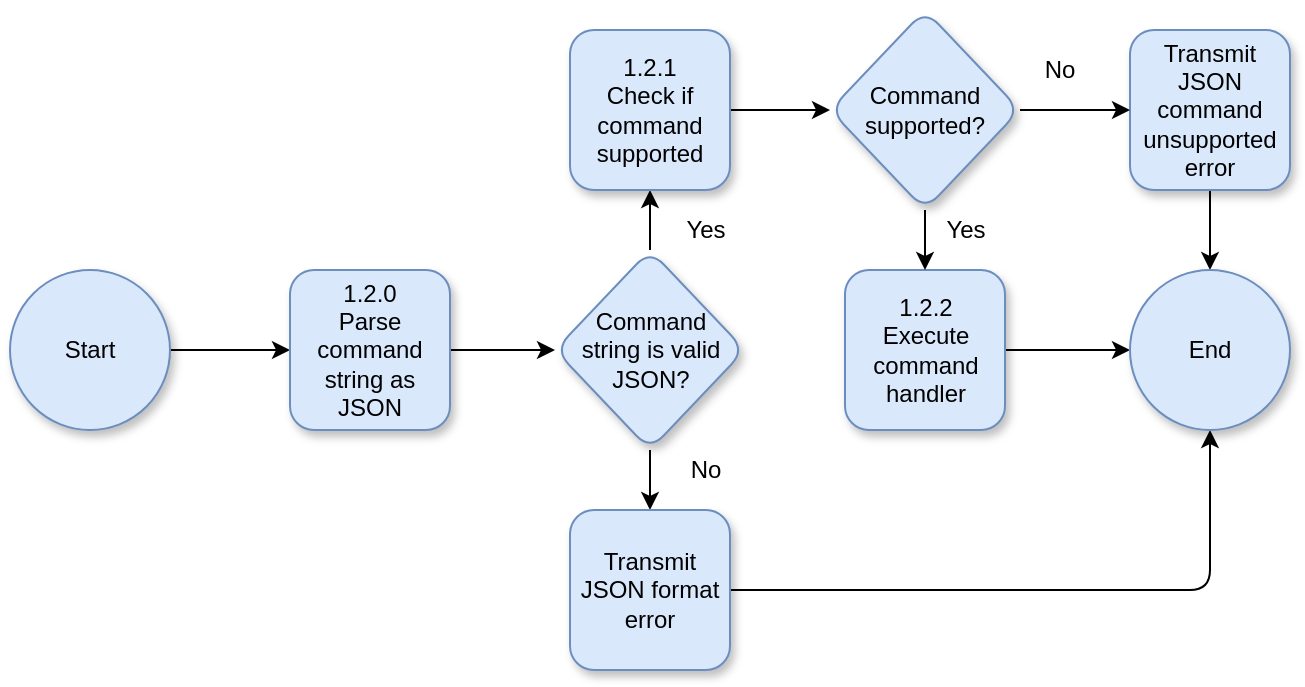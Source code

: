 <mxfile version="14.4.2" type="device"><diagram id="TaiVjYKqMcgqQUSz1BM8" name="Page-1"><mxGraphModel dx="1832" dy="998" grid="1" gridSize="10" guides="1" tooltips="1" connect="1" arrows="1" fold="1" page="1" pageScale="1" pageWidth="850" pageHeight="1100" math="0" shadow="0"><root><mxCell id="0"/><mxCell id="1" parent="0"/><mxCell id="G-ibhT7LpWeLNpnlI2-y-37" style="edgeStyle=orthogonalEdgeStyle;rounded=0;orthogonalLoop=1;jettySize=auto;html=1;exitX=1;exitY=0.5;exitDx=0;exitDy=0;entryX=0;entryY=0.5;entryDx=0;entryDy=0;" edge="1" parent="1" source="G-ibhT7LpWeLNpnlI2-y-1" target="G-ibhT7LpWeLNpnlI2-y-2"><mxGeometry relative="1" as="geometry"/></mxCell><mxCell id="G-ibhT7LpWeLNpnlI2-y-1" value="Start" style="ellipse;whiteSpace=wrap;html=1;aspect=fixed;fillColor=#dae8fc;strokeColor=#6c8ebf;shadow=1;" vertex="1" parent="1"><mxGeometry x="-360" y="640" width="80" height="80" as="geometry"/></mxCell><mxCell id="G-ibhT7LpWeLNpnlI2-y-38" style="edgeStyle=orthogonalEdgeStyle;rounded=0;orthogonalLoop=1;jettySize=auto;html=1;exitX=1;exitY=0.5;exitDx=0;exitDy=0;entryX=0;entryY=0.5;entryDx=0;entryDy=0;" edge="1" parent="1" source="G-ibhT7LpWeLNpnlI2-y-2" target="G-ibhT7LpWeLNpnlI2-y-6"><mxGeometry relative="1" as="geometry"/></mxCell><mxCell id="G-ibhT7LpWeLNpnlI2-y-2" value="1.2.0&lt;br&gt;Parse command string as JSON" style="whiteSpace=wrap;html=1;aspect=fixed;shadow=1;fillColor=#dae8fc;strokeColor=#6c8ebf;rounded=1;" vertex="1" parent="1"><mxGeometry x="-220" y="640" width="80" height="80" as="geometry"/></mxCell><mxCell id="G-ibhT7LpWeLNpnlI2-y-29" style="edgeStyle=orthogonalEdgeStyle;rounded=0;orthogonalLoop=1;jettySize=auto;html=1;exitX=0.5;exitY=1;exitDx=0;exitDy=0;entryX=0.5;entryY=0;entryDx=0;entryDy=0;" edge="1" parent="1" source="G-ibhT7LpWeLNpnlI2-y-6" target="G-ibhT7LpWeLNpnlI2-y-17"><mxGeometry relative="1" as="geometry"/></mxCell><mxCell id="G-ibhT7LpWeLNpnlI2-y-30" style="edgeStyle=orthogonalEdgeStyle;rounded=0;orthogonalLoop=1;jettySize=auto;html=1;" edge="1" parent="1" source="G-ibhT7LpWeLNpnlI2-y-6" target="G-ibhT7LpWeLNpnlI2-y-9"><mxGeometry relative="1" as="geometry"/></mxCell><mxCell id="G-ibhT7LpWeLNpnlI2-y-6" value="&lt;font style=&quot;font-size: 12px&quot;&gt;Command &lt;br&gt;string is valid JSON?&lt;/font&gt;" style="rhombus;whiteSpace=wrap;html=1;rounded=1;shadow=1;strokeColor=#6c8ebf;fillColor=#dae8fc;" vertex="1" parent="1"><mxGeometry x="-87.5" y="630" width="95" height="100" as="geometry"/></mxCell><mxCell id="G-ibhT7LpWeLNpnlI2-y-31" style="edgeStyle=orthogonalEdgeStyle;rounded=0;orthogonalLoop=1;jettySize=auto;html=1;exitX=1;exitY=0.5;exitDx=0;exitDy=0;entryX=0;entryY=0.5;entryDx=0;entryDy=0;" edge="1" parent="1" source="G-ibhT7LpWeLNpnlI2-y-9" target="G-ibhT7LpWeLNpnlI2-y-15"><mxGeometry relative="1" as="geometry"/></mxCell><mxCell id="G-ibhT7LpWeLNpnlI2-y-9" value="1.2.1 &lt;br&gt;Check if command supported" style="whiteSpace=wrap;html=1;aspect=fixed;rounded=1;shadow=1;fillColor=#dae8fc;strokeColor=#6c8ebf;" vertex="1" parent="1"><mxGeometry x="-80" y="520" width="80" height="80" as="geometry"/></mxCell><mxCell id="G-ibhT7LpWeLNpnlI2-y-34" style="edgeStyle=orthogonalEdgeStyle;rounded=0;orthogonalLoop=1;jettySize=auto;html=1;exitX=1;exitY=0.5;exitDx=0;exitDy=0;entryX=0;entryY=0.5;entryDx=0;entryDy=0;" edge="1" parent="1" source="G-ibhT7LpWeLNpnlI2-y-13" target="G-ibhT7LpWeLNpnlI2-y-24"><mxGeometry relative="1" as="geometry"/></mxCell><mxCell id="G-ibhT7LpWeLNpnlI2-y-13" value="1.2.2&lt;br&gt;Execute command handler" style="whiteSpace=wrap;html=1;aspect=fixed;rounded=1;shadow=1;fillColor=#dae8fc;strokeColor=#6c8ebf;" vertex="1" parent="1"><mxGeometry x="57.5" y="640" width="80" height="80" as="geometry"/></mxCell><mxCell id="G-ibhT7LpWeLNpnlI2-y-36" style="edgeStyle=orthogonalEdgeStyle;rounded=1;orthogonalLoop=1;jettySize=auto;html=1;exitX=1;exitY=0.5;exitDx=0;exitDy=0;entryX=0.5;entryY=1;entryDx=0;entryDy=0;" edge="1" parent="1" source="G-ibhT7LpWeLNpnlI2-y-17" target="G-ibhT7LpWeLNpnlI2-y-24"><mxGeometry relative="1" as="geometry"><mxPoint x="170" y="800" as="targetPoint"/></mxGeometry></mxCell><mxCell id="G-ibhT7LpWeLNpnlI2-y-17" value="Transmit JSON format error" style="whiteSpace=wrap;html=1;aspect=fixed;rounded=1;shadow=1;fillColor=#dae8fc;strokeColor=#6c8ebf;" vertex="1" parent="1"><mxGeometry x="-80" y="760" width="80" height="80" as="geometry"/></mxCell><mxCell id="G-ibhT7LpWeLNpnlI2-y-35" style="edgeStyle=orthogonalEdgeStyle;rounded=0;orthogonalLoop=1;jettySize=auto;html=1;exitX=0.5;exitY=1;exitDx=0;exitDy=0;entryX=0.5;entryY=0;entryDx=0;entryDy=0;" edge="1" parent="1" source="G-ibhT7LpWeLNpnlI2-y-19" target="G-ibhT7LpWeLNpnlI2-y-24"><mxGeometry relative="1" as="geometry"/></mxCell><mxCell id="G-ibhT7LpWeLNpnlI2-y-19" value="Transmit JSON command unsupported error" style="whiteSpace=wrap;html=1;aspect=fixed;rounded=1;shadow=1;fillColor=#dae8fc;strokeColor=#6c8ebf;" vertex="1" parent="1"><mxGeometry x="200" y="520" width="80" height="80" as="geometry"/></mxCell><mxCell id="G-ibhT7LpWeLNpnlI2-y-24" value="End" style="ellipse;whiteSpace=wrap;html=1;aspect=fixed;fillColor=#dae8fc;strokeColor=#6c8ebf;shadow=1;" vertex="1" parent="1"><mxGeometry x="200" y="640" width="80" height="80" as="geometry"/></mxCell><mxCell id="G-ibhT7LpWeLNpnlI2-y-32" style="edgeStyle=orthogonalEdgeStyle;rounded=0;orthogonalLoop=1;jettySize=auto;html=1;exitX=1;exitY=0.5;exitDx=0;exitDy=0;entryX=0;entryY=0.5;entryDx=0;entryDy=0;" edge="1" parent="1" source="G-ibhT7LpWeLNpnlI2-y-15" target="G-ibhT7LpWeLNpnlI2-y-19"><mxGeometry relative="1" as="geometry"/></mxCell><mxCell id="G-ibhT7LpWeLNpnlI2-y-33" style="edgeStyle=orthogonalEdgeStyle;rounded=0;orthogonalLoop=1;jettySize=auto;html=1;exitX=0.5;exitY=1;exitDx=0;exitDy=0;entryX=0.5;entryY=0;entryDx=0;entryDy=0;" edge="1" parent="1" source="G-ibhT7LpWeLNpnlI2-y-15" target="G-ibhT7LpWeLNpnlI2-y-13"><mxGeometry relative="1" as="geometry"/></mxCell><mxCell id="G-ibhT7LpWeLNpnlI2-y-15" value="Command supported?" style="rhombus;whiteSpace=wrap;html=1;rounded=1;shadow=1;strokeColor=#6c8ebf;fillColor=#dae8fc;" vertex="1" parent="1"><mxGeometry x="50" y="510" width="95" height="100" as="geometry"/></mxCell><mxCell id="G-ibhT7LpWeLNpnlI2-y-39" value="Yes" style="text;html=1;strokeColor=none;fillColor=none;align=center;verticalAlign=middle;whiteSpace=wrap;rounded=0;shadow=1;" vertex="1" parent="1"><mxGeometry x="-32.5" y="610" width="40" height="20" as="geometry"/></mxCell><mxCell id="G-ibhT7LpWeLNpnlI2-y-40" value="No" style="text;html=1;strokeColor=none;fillColor=none;align=center;verticalAlign=middle;whiteSpace=wrap;rounded=0;shadow=1;" vertex="1" parent="1"><mxGeometry x="-32.5" y="730" width="40" height="20" as="geometry"/></mxCell><mxCell id="G-ibhT7LpWeLNpnlI2-y-41" value="Yes" style="text;html=1;strokeColor=none;fillColor=none;align=center;verticalAlign=middle;whiteSpace=wrap;rounded=0;shadow=1;" vertex="1" parent="1"><mxGeometry x="97.5" y="610" width="40" height="20" as="geometry"/></mxCell><mxCell id="G-ibhT7LpWeLNpnlI2-y-42" value="No" style="text;html=1;strokeColor=none;fillColor=none;align=center;verticalAlign=middle;whiteSpace=wrap;rounded=0;shadow=1;" vertex="1" parent="1"><mxGeometry x="145" y="530" width="40" height="20" as="geometry"/></mxCell></root></mxGraphModel></diagram></mxfile>
